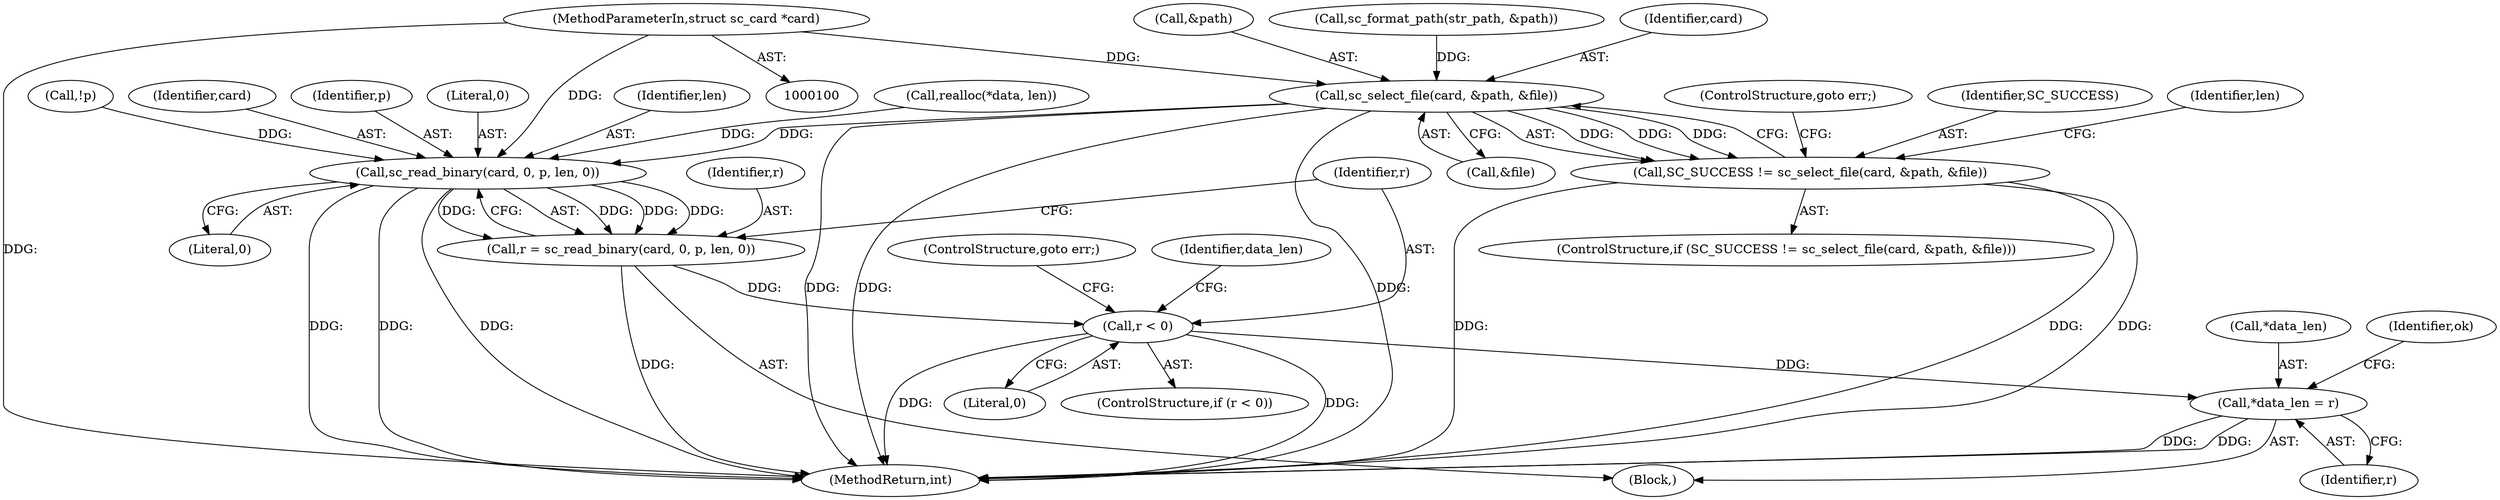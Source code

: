 digraph "0_OpenSC_360e95d45ac4123255a4c796db96337f332160ad#diff-d643a0fa169471dbf2912f4866dc49c5_10@pointer" {
"1000101" [label="(MethodParameterIn,struct sc_card *card)"];
"1000122" [label="(Call,sc_select_file(card, &path, &file))"];
"1000120" [label="(Call,SC_SUCCESS != sc_select_file(card, &path, &file))"];
"1000159" [label="(Call,sc_read_binary(card, 0, p, len, 0))"];
"1000157" [label="(Call,r = sc_read_binary(card, 0, p, len, 0))"];
"1000166" [label="(Call,r < 0)"];
"1000170" [label="(Call,*data_len = r)"];
"1000165" [label="(ControlStructure,if (r < 0))"];
"1000140" [label="(Call,realloc(*data, len))"];
"1000164" [label="(Literal,0)"];
"1000122" [label="(Call,sc_select_file(card, &path, &file))"];
"1000169" [label="(ControlStructure,goto err;)"];
"1000170" [label="(Call,*data_len = r)"];
"1000145" [label="(Call,!p)"];
"1000126" [label="(Call,&file)"];
"1000101" [label="(MethodParameterIn,struct sc_card *card)"];
"1000166" [label="(Call,r < 0)"];
"1000160" [label="(Identifier,card)"];
"1000173" [label="(Identifier,r)"];
"1000158" [label="(Identifier,r)"];
"1000131" [label="(Identifier,len)"];
"1000171" [label="(Call,*data_len)"];
"1000115" [label="(Call,sc_format_path(str_path, &path))"];
"1000129" [label="(ControlStructure,goto err;)"];
"1000167" [label="(Identifier,r)"];
"1000162" [label="(Identifier,p)"];
"1000121" [label="(Identifier,SC_SUCCESS)"];
"1000123" [label="(Identifier,card)"];
"1000105" [label="(Block,)"];
"1000157" [label="(Call,r = sc_read_binary(card, 0, p, len, 0))"];
"1000161" [label="(Literal,0)"];
"1000175" [label="(Identifier,ok)"];
"1000159" [label="(Call,sc_read_binary(card, 0, p, len, 0))"];
"1000120" [label="(Call,SC_SUCCESS != sc_select_file(card, &path, &file))"];
"1000124" [label="(Call,&path)"];
"1000182" [label="(MethodReturn,int)"];
"1000168" [label="(Literal,0)"];
"1000119" [label="(ControlStructure,if (SC_SUCCESS != sc_select_file(card, &path, &file)))"];
"1000172" [label="(Identifier,data_len)"];
"1000163" [label="(Identifier,len)"];
"1000101" -> "1000100"  [label="AST: "];
"1000101" -> "1000182"  [label="DDG: "];
"1000101" -> "1000122"  [label="DDG: "];
"1000101" -> "1000159"  [label="DDG: "];
"1000122" -> "1000120"  [label="AST: "];
"1000122" -> "1000126"  [label="CFG: "];
"1000123" -> "1000122"  [label="AST: "];
"1000124" -> "1000122"  [label="AST: "];
"1000126" -> "1000122"  [label="AST: "];
"1000120" -> "1000122"  [label="CFG: "];
"1000122" -> "1000182"  [label="DDG: "];
"1000122" -> "1000182"  [label="DDG: "];
"1000122" -> "1000182"  [label="DDG: "];
"1000122" -> "1000120"  [label="DDG: "];
"1000122" -> "1000120"  [label="DDG: "];
"1000122" -> "1000120"  [label="DDG: "];
"1000115" -> "1000122"  [label="DDG: "];
"1000122" -> "1000159"  [label="DDG: "];
"1000120" -> "1000119"  [label="AST: "];
"1000121" -> "1000120"  [label="AST: "];
"1000129" -> "1000120"  [label="CFG: "];
"1000131" -> "1000120"  [label="CFG: "];
"1000120" -> "1000182"  [label="DDG: "];
"1000120" -> "1000182"  [label="DDG: "];
"1000120" -> "1000182"  [label="DDG: "];
"1000159" -> "1000157"  [label="AST: "];
"1000159" -> "1000164"  [label="CFG: "];
"1000160" -> "1000159"  [label="AST: "];
"1000161" -> "1000159"  [label="AST: "];
"1000162" -> "1000159"  [label="AST: "];
"1000163" -> "1000159"  [label="AST: "];
"1000164" -> "1000159"  [label="AST: "];
"1000157" -> "1000159"  [label="CFG: "];
"1000159" -> "1000182"  [label="DDG: "];
"1000159" -> "1000182"  [label="DDG: "];
"1000159" -> "1000182"  [label="DDG: "];
"1000159" -> "1000157"  [label="DDG: "];
"1000159" -> "1000157"  [label="DDG: "];
"1000159" -> "1000157"  [label="DDG: "];
"1000159" -> "1000157"  [label="DDG: "];
"1000145" -> "1000159"  [label="DDG: "];
"1000140" -> "1000159"  [label="DDG: "];
"1000157" -> "1000105"  [label="AST: "];
"1000158" -> "1000157"  [label="AST: "];
"1000167" -> "1000157"  [label="CFG: "];
"1000157" -> "1000182"  [label="DDG: "];
"1000157" -> "1000166"  [label="DDG: "];
"1000166" -> "1000165"  [label="AST: "];
"1000166" -> "1000168"  [label="CFG: "];
"1000167" -> "1000166"  [label="AST: "];
"1000168" -> "1000166"  [label="AST: "];
"1000169" -> "1000166"  [label="CFG: "];
"1000172" -> "1000166"  [label="CFG: "];
"1000166" -> "1000182"  [label="DDG: "];
"1000166" -> "1000182"  [label="DDG: "];
"1000166" -> "1000170"  [label="DDG: "];
"1000170" -> "1000105"  [label="AST: "];
"1000170" -> "1000173"  [label="CFG: "];
"1000171" -> "1000170"  [label="AST: "];
"1000173" -> "1000170"  [label="AST: "];
"1000175" -> "1000170"  [label="CFG: "];
"1000170" -> "1000182"  [label="DDG: "];
"1000170" -> "1000182"  [label="DDG: "];
}
